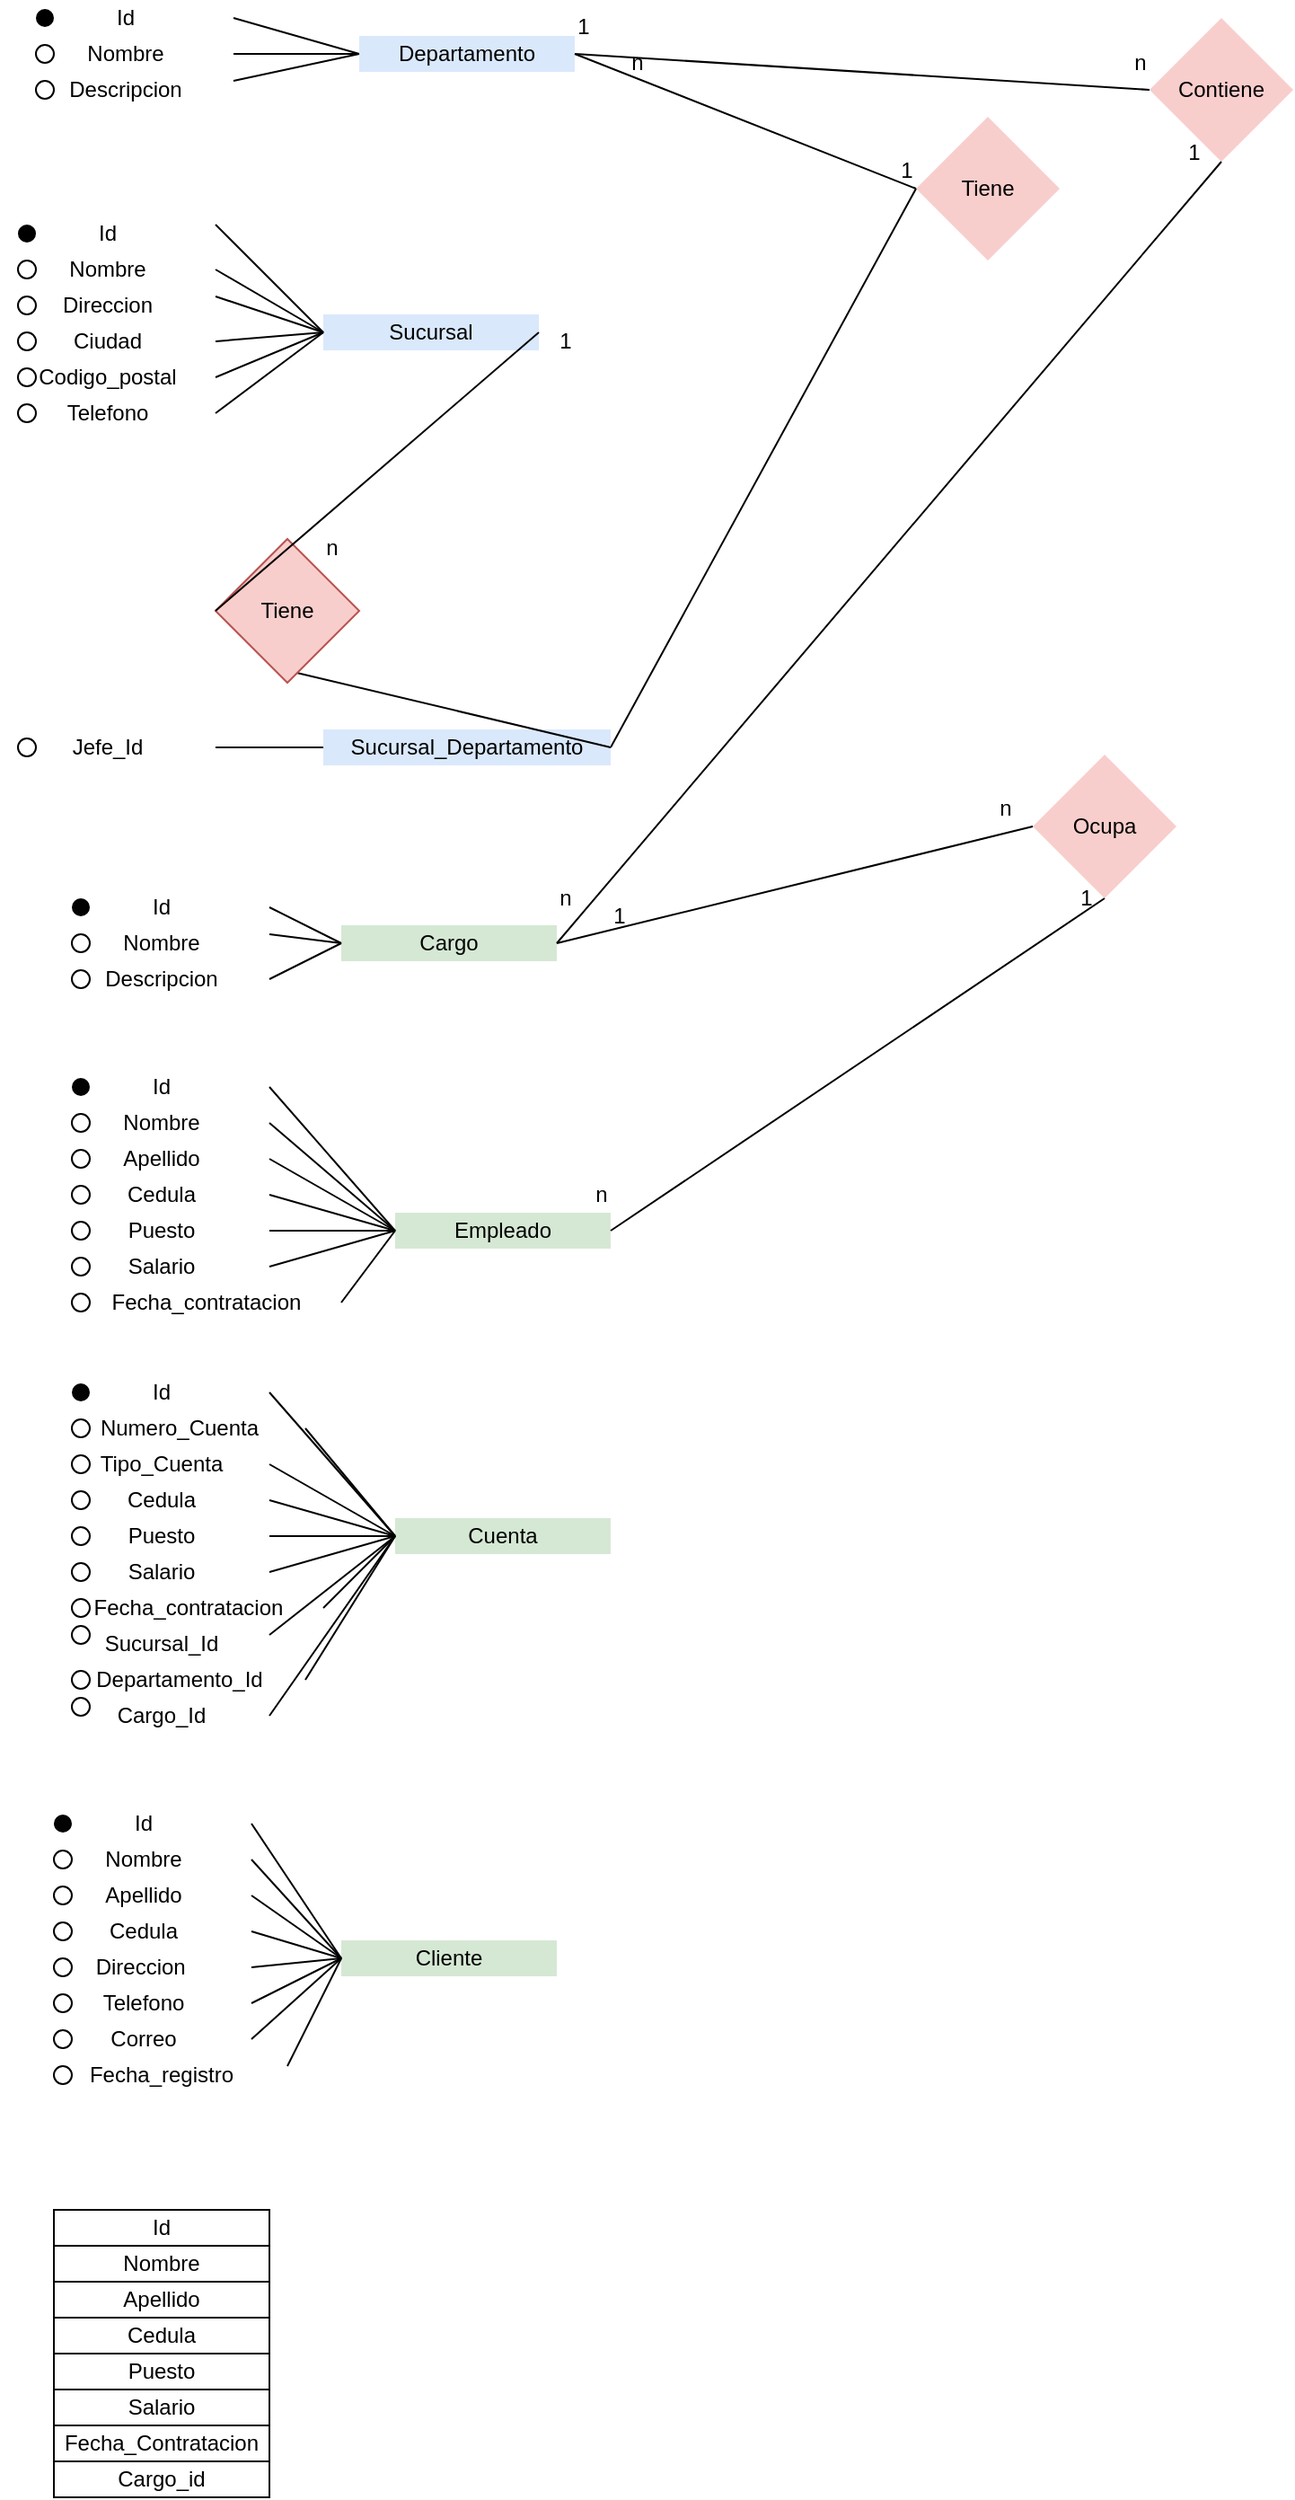 <mxfile version="24.7.17">
  <diagram name="Página-1" id="cm6yaXPaY5m1iNGXlT3-">
    <mxGraphModel dx="868" dy="1640" grid="1" gridSize="10" guides="1" tooltips="1" connect="1" arrows="1" fold="1" page="1" pageScale="1" pageWidth="827" pageHeight="1169" background="#ffffff" math="0" shadow="0">
      <root>
        <mxCell id="0" />
        <mxCell id="1" parent="0" />
        <mxCell id="n42NYAiiNYogg9BAQ1MC-1" value="Nombre" style="rounded=0;whiteSpace=wrap;html=1;strokeColor=none;fillColor=none;" vertex="1" parent="1">
          <mxGeometry x="50" y="-850" width="120" height="20" as="geometry" />
        </mxCell>
        <mxCell id="n42NYAiiNYogg9BAQ1MC-2" value="Id" style="rounded=0;whiteSpace=wrap;html=1;strokeColor=none;fillColor=none;" vertex="1" parent="1">
          <mxGeometry x="50" y="-870" width="120" height="20" as="geometry" />
        </mxCell>
        <mxCell id="n42NYAiiNYogg9BAQ1MC-3" value="Direccion" style="rounded=0;whiteSpace=wrap;html=1;strokeColor=none;fillColor=none;" vertex="1" parent="1">
          <mxGeometry x="50" y="-830" width="120" height="20" as="geometry" />
        </mxCell>
        <mxCell id="n42NYAiiNYogg9BAQ1MC-5" value="Ciudad" style="rounded=0;whiteSpace=wrap;html=1;strokeColor=none;fillColor=none;" vertex="1" parent="1">
          <mxGeometry x="50" y="-810" width="120" height="20" as="geometry" />
        </mxCell>
        <mxCell id="n42NYAiiNYogg9BAQ1MC-6" value="Codigo_postal" style="rounded=0;whiteSpace=wrap;html=1;strokeColor=none;fillColor=none;" vertex="1" parent="1">
          <mxGeometry x="50" y="-790" width="120" height="20" as="geometry" />
        </mxCell>
        <mxCell id="n42NYAiiNYogg9BAQ1MC-7" value="Telefono" style="rounded=0;whiteSpace=wrap;html=1;strokeColor=none;fillColor=none;" vertex="1" parent="1">
          <mxGeometry x="50" y="-770" width="120" height="20" as="geometry" />
        </mxCell>
        <mxCell id="n42NYAiiNYogg9BAQ1MC-8" value="Sucursal" style="rounded=0;whiteSpace=wrap;html=1;strokeColor=none;fillColor=#dae8fc;" vertex="1" parent="1">
          <mxGeometry x="230" y="-815" width="120" height="20" as="geometry" />
        </mxCell>
        <mxCell id="n42NYAiiNYogg9BAQ1MC-9" value="" style="ellipse;whiteSpace=wrap;html=1;aspect=fixed;fillColor=#000000;strokeColor=none;" vertex="1" parent="1">
          <mxGeometry x="60" y="-865" width="10" height="10" as="geometry" />
        </mxCell>
        <mxCell id="n42NYAiiNYogg9BAQ1MC-11" value="" style="ellipse;whiteSpace=wrap;html=1;aspect=fixed;" vertex="1" parent="1">
          <mxGeometry x="60" y="-845" width="10" height="10" as="geometry" />
        </mxCell>
        <mxCell id="n42NYAiiNYogg9BAQ1MC-12" value="" style="ellipse;whiteSpace=wrap;html=1;aspect=fixed;" vertex="1" parent="1">
          <mxGeometry x="60" y="-825" width="10" height="10" as="geometry" />
        </mxCell>
        <mxCell id="n42NYAiiNYogg9BAQ1MC-13" value="" style="ellipse;whiteSpace=wrap;html=1;aspect=fixed;" vertex="1" parent="1">
          <mxGeometry x="60" y="-805" width="10" height="10" as="geometry" />
        </mxCell>
        <mxCell id="n42NYAiiNYogg9BAQ1MC-14" value="" style="ellipse;whiteSpace=wrap;html=1;aspect=fixed;" vertex="1" parent="1">
          <mxGeometry x="60" y="-785" width="10" height="10" as="geometry" />
        </mxCell>
        <mxCell id="n42NYAiiNYogg9BAQ1MC-15" value="" style="ellipse;whiteSpace=wrap;html=1;aspect=fixed;" vertex="1" parent="1">
          <mxGeometry x="60" y="-765" width="10" height="10" as="geometry" />
        </mxCell>
        <mxCell id="n42NYAiiNYogg9BAQ1MC-16" value="" style="endArrow=none;html=1;rounded=0;entryX=0;entryY=0.5;entryDx=0;entryDy=0;exitX=1;exitY=0.25;exitDx=0;exitDy=0;" edge="1" parent="1" source="n42NYAiiNYogg9BAQ1MC-2" target="n42NYAiiNYogg9BAQ1MC-8">
          <mxGeometry width="50" height="50" relative="1" as="geometry">
            <mxPoint x="150" y="-850" as="sourcePoint" />
            <mxPoint x="200" y="-900" as="targetPoint" />
          </mxGeometry>
        </mxCell>
        <mxCell id="n42NYAiiNYogg9BAQ1MC-17" value="" style="endArrow=none;html=1;rounded=0;entryX=0;entryY=0.5;entryDx=0;entryDy=0;exitX=1;exitY=0.5;exitDx=0;exitDy=0;" edge="1" parent="1" source="n42NYAiiNYogg9BAQ1MC-1" target="n42NYAiiNYogg9BAQ1MC-8">
          <mxGeometry width="50" height="50" relative="1" as="geometry">
            <mxPoint x="160" y="-845" as="sourcePoint" />
            <mxPoint x="230" y="-810" as="targetPoint" />
          </mxGeometry>
        </mxCell>
        <mxCell id="n42NYAiiNYogg9BAQ1MC-18" value="" style="endArrow=none;html=1;rounded=0;exitX=1;exitY=0.25;exitDx=0;exitDy=0;entryX=0;entryY=0.5;entryDx=0;entryDy=0;" edge="1" parent="1" source="n42NYAiiNYogg9BAQ1MC-3" target="n42NYAiiNYogg9BAQ1MC-8">
          <mxGeometry width="50" height="50" relative="1" as="geometry">
            <mxPoint x="170" y="-820" as="sourcePoint" />
            <mxPoint x="240" y="-830" as="targetPoint" />
          </mxGeometry>
        </mxCell>
        <mxCell id="n42NYAiiNYogg9BAQ1MC-19" value="" style="endArrow=none;html=1;rounded=0;entryX=0;entryY=0.5;entryDx=0;entryDy=0;exitX=1;exitY=0.5;exitDx=0;exitDy=0;" edge="1" parent="1" source="n42NYAiiNYogg9BAQ1MC-5" target="n42NYAiiNYogg9BAQ1MC-8">
          <mxGeometry width="50" height="50" relative="1" as="geometry">
            <mxPoint x="200" y="-835" as="sourcePoint" />
            <mxPoint x="270" y="-800" as="targetPoint" />
          </mxGeometry>
        </mxCell>
        <mxCell id="n42NYAiiNYogg9BAQ1MC-20" value="" style="endArrow=none;html=1;rounded=0;entryX=0;entryY=0.5;entryDx=0;entryDy=0;exitX=1;exitY=0.5;exitDx=0;exitDy=0;" edge="1" parent="1" source="n42NYAiiNYogg9BAQ1MC-6" target="n42NYAiiNYogg9BAQ1MC-8">
          <mxGeometry width="50" height="50" relative="1" as="geometry">
            <mxPoint x="210" y="-825" as="sourcePoint" />
            <mxPoint x="280" y="-790" as="targetPoint" />
          </mxGeometry>
        </mxCell>
        <mxCell id="n42NYAiiNYogg9BAQ1MC-21" value="" style="endArrow=none;html=1;rounded=0;entryX=0;entryY=0.5;entryDx=0;entryDy=0;exitX=1;exitY=0.5;exitDx=0;exitDy=0;" edge="1" parent="1" source="n42NYAiiNYogg9BAQ1MC-7" target="n42NYAiiNYogg9BAQ1MC-8">
          <mxGeometry width="50" height="50" relative="1" as="geometry">
            <mxPoint x="220" y="-815" as="sourcePoint" />
            <mxPoint x="290" y="-780" as="targetPoint" />
          </mxGeometry>
        </mxCell>
        <mxCell id="n42NYAiiNYogg9BAQ1MC-23" value="Nombre" style="rounded=0;whiteSpace=wrap;html=1;strokeColor=none;fillColor=none;" vertex="1" parent="1">
          <mxGeometry x="60" y="-970" width="120" height="20" as="geometry" />
        </mxCell>
        <mxCell id="n42NYAiiNYogg9BAQ1MC-24" value="Id" style="rounded=0;whiteSpace=wrap;html=1;strokeColor=none;fillColor=none;" vertex="1" parent="1">
          <mxGeometry x="60" y="-990" width="120" height="20" as="geometry" />
        </mxCell>
        <mxCell id="n42NYAiiNYogg9BAQ1MC-25" value="Descripcion" style="rounded=0;whiteSpace=wrap;html=1;strokeColor=none;fillColor=none;" vertex="1" parent="1">
          <mxGeometry x="60" y="-950" width="120" height="20" as="geometry" />
        </mxCell>
        <mxCell id="n42NYAiiNYogg9BAQ1MC-26" value="" style="ellipse;whiteSpace=wrap;html=1;aspect=fixed;fillColor=#000000;strokeColor=none;" vertex="1" parent="1">
          <mxGeometry x="70" y="-985" width="10" height="10" as="geometry" />
        </mxCell>
        <mxCell id="n42NYAiiNYogg9BAQ1MC-27" value="" style="ellipse;whiteSpace=wrap;html=1;aspect=fixed;" vertex="1" parent="1">
          <mxGeometry x="70" y="-965" width="10" height="10" as="geometry" />
        </mxCell>
        <mxCell id="n42NYAiiNYogg9BAQ1MC-28" value="" style="ellipse;whiteSpace=wrap;html=1;aspect=fixed;" vertex="1" parent="1">
          <mxGeometry x="70" y="-945" width="10" height="10" as="geometry" />
        </mxCell>
        <mxCell id="n42NYAiiNYogg9BAQ1MC-29" value="" style="endArrow=none;html=1;rounded=0;exitX=1;exitY=0.5;exitDx=0;exitDy=0;entryX=0;entryY=0.5;entryDx=0;entryDy=0;" edge="1" parent="1" source="n42NYAiiNYogg9BAQ1MC-24" target="n42NYAiiNYogg9BAQ1MC-32">
          <mxGeometry width="50" height="50" relative="1" as="geometry">
            <mxPoint x="170" y="-985" as="sourcePoint" />
            <mxPoint x="220" y="-1035" as="targetPoint" />
          </mxGeometry>
        </mxCell>
        <mxCell id="n42NYAiiNYogg9BAQ1MC-32" value="Departamento" style="rounded=0;whiteSpace=wrap;html=1;fillColor=#dae8fc;strokeColor=none;" vertex="1" parent="1">
          <mxGeometry x="250" y="-970" width="120" height="20" as="geometry" />
        </mxCell>
        <mxCell id="n42NYAiiNYogg9BAQ1MC-34" value="" style="endArrow=none;html=1;rounded=0;exitX=1;exitY=0.5;exitDx=0;exitDy=0;entryX=0;entryY=0.5;entryDx=0;entryDy=0;" edge="1" parent="1" source="n42NYAiiNYogg9BAQ1MC-23" target="n42NYAiiNYogg9BAQ1MC-32">
          <mxGeometry width="50" height="50" relative="1" as="geometry">
            <mxPoint x="190" y="-970" as="sourcePoint" />
            <mxPoint x="260" y="-950" as="targetPoint" />
          </mxGeometry>
        </mxCell>
        <mxCell id="n42NYAiiNYogg9BAQ1MC-35" value="" style="endArrow=none;html=1;rounded=0;exitX=1;exitY=0.25;exitDx=0;exitDy=0;entryX=0;entryY=0.5;entryDx=0;entryDy=0;" edge="1" parent="1" source="n42NYAiiNYogg9BAQ1MC-25" target="n42NYAiiNYogg9BAQ1MC-32">
          <mxGeometry width="50" height="50" relative="1" as="geometry">
            <mxPoint x="200" y="-960" as="sourcePoint" />
            <mxPoint x="270" y="-940" as="targetPoint" />
          </mxGeometry>
        </mxCell>
        <mxCell id="n42NYAiiNYogg9BAQ1MC-36" value="Nombre" style="rounded=0;whiteSpace=wrap;html=1;strokeColor=none;fillColor=none;" vertex="1" parent="1">
          <mxGeometry x="80" y="-475" width="120" height="20" as="geometry" />
        </mxCell>
        <mxCell id="n42NYAiiNYogg9BAQ1MC-37" value="Id" style="rounded=0;whiteSpace=wrap;html=1;strokeColor=none;fillColor=none;" vertex="1" parent="1">
          <mxGeometry x="80" y="-495" width="120" height="20" as="geometry" />
        </mxCell>
        <mxCell id="n42NYAiiNYogg9BAQ1MC-38" value="Descripcion" style="rounded=0;whiteSpace=wrap;html=1;strokeColor=none;fillColor=none;" vertex="1" parent="1">
          <mxGeometry x="80" y="-455" width="120" height="20" as="geometry" />
        </mxCell>
        <mxCell id="n42NYAiiNYogg9BAQ1MC-39" value="" style="ellipse;whiteSpace=wrap;html=1;aspect=fixed;fillColor=#030303;strokeColor=none;" vertex="1" parent="1">
          <mxGeometry x="90" y="-490" width="10" height="10" as="geometry" />
        </mxCell>
        <mxCell id="n42NYAiiNYogg9BAQ1MC-40" value="" style="ellipse;whiteSpace=wrap;html=1;aspect=fixed;" vertex="1" parent="1">
          <mxGeometry x="90" y="-470" width="10" height="10" as="geometry" />
        </mxCell>
        <mxCell id="n42NYAiiNYogg9BAQ1MC-41" value="" style="ellipse;whiteSpace=wrap;html=1;aspect=fixed;" vertex="1" parent="1">
          <mxGeometry x="90" y="-450" width="10" height="10" as="geometry" />
        </mxCell>
        <mxCell id="n42NYAiiNYogg9BAQ1MC-42" value="Cargo" style="rounded=0;whiteSpace=wrap;html=1;strokeColor=none;fillColor=#d5e8d4;" vertex="1" parent="1">
          <mxGeometry x="240" y="-475" width="120" height="20" as="geometry" />
        </mxCell>
        <mxCell id="n42NYAiiNYogg9BAQ1MC-46" value="" style="endArrow=none;html=1;rounded=0;exitX=1;exitY=0.5;exitDx=0;exitDy=0;entryX=0;entryY=0.5;entryDx=0;entryDy=0;" edge="1" parent="1" source="n42NYAiiNYogg9BAQ1MC-37" target="n42NYAiiNYogg9BAQ1MC-42">
          <mxGeometry width="50" height="50" relative="1" as="geometry">
            <mxPoint x="180" y="-490" as="sourcePoint" />
            <mxPoint x="230" y="-540" as="targetPoint" />
          </mxGeometry>
        </mxCell>
        <mxCell id="n42NYAiiNYogg9BAQ1MC-47" value="" style="endArrow=none;html=1;rounded=0;exitX=1;exitY=0.25;exitDx=0;exitDy=0;entryX=0;entryY=0.5;entryDx=0;entryDy=0;" edge="1" parent="1" source="n42NYAiiNYogg9BAQ1MC-36" target="n42NYAiiNYogg9BAQ1MC-42">
          <mxGeometry width="50" height="50" relative="1" as="geometry">
            <mxPoint x="200" y="-460" as="sourcePoint" />
            <mxPoint x="250" y="-510" as="targetPoint" />
          </mxGeometry>
        </mxCell>
        <mxCell id="n42NYAiiNYogg9BAQ1MC-48" value="" style="endArrow=none;html=1;rounded=0;exitX=1;exitY=0.5;exitDx=0;exitDy=0;entryX=0;entryY=0.5;entryDx=0;entryDy=0;" edge="1" parent="1" source="n42NYAiiNYogg9BAQ1MC-38" target="n42NYAiiNYogg9BAQ1MC-42">
          <mxGeometry width="50" height="50" relative="1" as="geometry">
            <mxPoint x="210" y="-445" as="sourcePoint" />
            <mxPoint x="260" y="-495" as="targetPoint" />
          </mxGeometry>
        </mxCell>
        <mxCell id="n42NYAiiNYogg9BAQ1MC-56" value="Id" style="rounded=0;whiteSpace=wrap;html=1;strokeColor=none;fillColor=none;" vertex="1" parent="1">
          <mxGeometry x="80" y="-395" width="120" height="20" as="geometry" />
        </mxCell>
        <mxCell id="n42NYAiiNYogg9BAQ1MC-57" value="" style="ellipse;whiteSpace=wrap;html=1;aspect=fixed;fillColor=#030303;strokeColor=none;" vertex="1" parent="1">
          <mxGeometry x="90" y="-390" width="10" height="10" as="geometry" />
        </mxCell>
        <mxCell id="n42NYAiiNYogg9BAQ1MC-58" value="Nombre" style="rounded=0;whiteSpace=wrap;html=1;strokeColor=none;fillColor=none;" vertex="1" parent="1">
          <mxGeometry x="80" y="-375" width="120" height="20" as="geometry" />
        </mxCell>
        <mxCell id="n42NYAiiNYogg9BAQ1MC-60" value="Apellido&lt;span style=&quot;color: rgba(0, 0, 0, 0); font-family: monospace; font-size: 0px; text-align: start; text-wrap: nowrap;&quot;&gt;%3CmxGraphModel%3E%3Croot%3E%3CmxCell%20id%3D%220%22%2F%3E%3CmxCell%20id%3D%221%22%20parent%3D%220%22%2F%3E%3CmxCell%20id%3D%222%22%20value%3D%22Id%22%20style%3D%22rounded%3D0%3BwhiteSpace%3Dwrap%3Bhtml%3D1%3BstrokeColor%3Ddefault%3B%22%20vertex%3D%221%22%20parent%3D%221%22%3E%3CmxGeometry%20x%3D%22420%22%20y%3D%22-660%22%20width%3D%22120%22%20height%3D%2220%22%20as%3D%22geometry%22%2F%3E%3C%2FmxCell%3E%3C%2Froot%3E%3C%2FmxGraphModel%3E&lt;/span&gt;" style="rounded=0;whiteSpace=wrap;html=1;strokeColor=none;fillColor=none;" vertex="1" parent="1">
          <mxGeometry x="80" y="-355" width="120" height="20" as="geometry" />
        </mxCell>
        <mxCell id="n42NYAiiNYogg9BAQ1MC-61" value="Cedula" style="rounded=0;whiteSpace=wrap;html=1;strokeColor=none;fillColor=none;" vertex="1" parent="1">
          <mxGeometry x="80" y="-335" width="120" height="20" as="geometry" />
        </mxCell>
        <mxCell id="n42NYAiiNYogg9BAQ1MC-63" value="Puesto" style="rounded=0;whiteSpace=wrap;html=1;strokeColor=none;fillColor=none;" vertex="1" parent="1">
          <mxGeometry x="80" y="-315" width="120" height="20" as="geometry" />
        </mxCell>
        <mxCell id="n42NYAiiNYogg9BAQ1MC-64" value="Salario" style="rounded=0;whiteSpace=wrap;html=1;strokeColor=none;fillColor=none;" vertex="1" parent="1">
          <mxGeometry x="80" y="-295" width="120" height="20" as="geometry" />
        </mxCell>
        <mxCell id="n42NYAiiNYogg9BAQ1MC-65" value="&amp;nbsp; &amp;nbsp;Fecha_contratacion" style="rounded=0;whiteSpace=wrap;html=1;strokeColor=none;fillColor=none;" vertex="1" parent="1">
          <mxGeometry x="80" y="-275" width="160" height="20" as="geometry" />
        </mxCell>
        <mxCell id="n42NYAiiNYogg9BAQ1MC-67" value="Empleado" style="rounded=0;whiteSpace=wrap;html=1;strokeColor=none;fillColor=#d5e8d4;" vertex="1" parent="1">
          <mxGeometry x="270" y="-315" width="120" height="20" as="geometry" />
        </mxCell>
        <mxCell id="n42NYAiiNYogg9BAQ1MC-68" value="" style="endArrow=none;html=1;rounded=0;exitX=1;exitY=0.5;exitDx=0;exitDy=0;entryX=0;entryY=0.5;entryDx=0;entryDy=0;" edge="1" parent="1" source="n42NYAiiNYogg9BAQ1MC-56" target="n42NYAiiNYogg9BAQ1MC-67">
          <mxGeometry width="50" height="50" relative="1" as="geometry">
            <mxPoint x="210" y="-375" as="sourcePoint" />
            <mxPoint x="260" y="-425" as="targetPoint" />
          </mxGeometry>
        </mxCell>
        <mxCell id="n42NYAiiNYogg9BAQ1MC-69" value="" style="endArrow=none;html=1;rounded=0;exitX=1;exitY=0.5;exitDx=0;exitDy=0;entryX=0;entryY=0.5;entryDx=0;entryDy=0;" edge="1" parent="1" source="n42NYAiiNYogg9BAQ1MC-58" target="n42NYAiiNYogg9BAQ1MC-67">
          <mxGeometry width="50" height="50" relative="1" as="geometry">
            <mxPoint x="210" y="-375" as="sourcePoint" />
            <mxPoint x="290" y="-315" as="targetPoint" />
          </mxGeometry>
        </mxCell>
        <mxCell id="n42NYAiiNYogg9BAQ1MC-70" value="" style="endArrow=none;html=1;rounded=0;exitX=1;exitY=0.5;exitDx=0;exitDy=0;entryX=0;entryY=0.5;entryDx=0;entryDy=0;" edge="1" parent="1" source="n42NYAiiNYogg9BAQ1MC-60" target="n42NYAiiNYogg9BAQ1MC-67">
          <mxGeometry width="50" height="50" relative="1" as="geometry">
            <mxPoint x="220" y="-365" as="sourcePoint" />
            <mxPoint x="300" y="-305" as="targetPoint" />
          </mxGeometry>
        </mxCell>
        <mxCell id="n42NYAiiNYogg9BAQ1MC-71" value="" style="endArrow=none;html=1;rounded=0;exitX=1;exitY=0.5;exitDx=0;exitDy=0;entryX=0;entryY=0.5;entryDx=0;entryDy=0;" edge="1" parent="1" source="n42NYAiiNYogg9BAQ1MC-61" target="n42NYAiiNYogg9BAQ1MC-67">
          <mxGeometry width="50" height="50" relative="1" as="geometry">
            <mxPoint x="230" y="-355" as="sourcePoint" />
            <mxPoint x="310" y="-295" as="targetPoint" />
          </mxGeometry>
        </mxCell>
        <mxCell id="n42NYAiiNYogg9BAQ1MC-72" value="" style="endArrow=none;html=1;rounded=0;exitX=1;exitY=0.5;exitDx=0;exitDy=0;entryX=0;entryY=0.5;entryDx=0;entryDy=0;" edge="1" parent="1" source="n42NYAiiNYogg9BAQ1MC-63" target="n42NYAiiNYogg9BAQ1MC-67">
          <mxGeometry width="50" height="50" relative="1" as="geometry">
            <mxPoint x="240" y="-345" as="sourcePoint" />
            <mxPoint x="320" y="-285" as="targetPoint" />
          </mxGeometry>
        </mxCell>
        <mxCell id="n42NYAiiNYogg9BAQ1MC-73" value="" style="endArrow=none;html=1;rounded=0;exitX=1;exitY=0.5;exitDx=0;exitDy=0;entryX=0;entryY=0.5;entryDx=0;entryDy=0;" edge="1" parent="1" source="n42NYAiiNYogg9BAQ1MC-64" target="n42NYAiiNYogg9BAQ1MC-67">
          <mxGeometry width="50" height="50" relative="1" as="geometry">
            <mxPoint x="250" y="-335" as="sourcePoint" />
            <mxPoint x="330" y="-275" as="targetPoint" />
          </mxGeometry>
        </mxCell>
        <mxCell id="n42NYAiiNYogg9BAQ1MC-74" value="" style="endArrow=none;html=1;rounded=0;exitX=1;exitY=0.5;exitDx=0;exitDy=0;entryX=0;entryY=0.5;entryDx=0;entryDy=0;" edge="1" parent="1" source="n42NYAiiNYogg9BAQ1MC-65" target="n42NYAiiNYogg9BAQ1MC-67">
          <mxGeometry width="50" height="50" relative="1" as="geometry">
            <mxPoint x="260" y="-325" as="sourcePoint" />
            <mxPoint x="340" y="-265" as="targetPoint" />
          </mxGeometry>
        </mxCell>
        <mxCell id="n42NYAiiNYogg9BAQ1MC-76" value="Id" style="rounded=0;whiteSpace=wrap;html=1;strokeColor=none;fillColor=none;" vertex="1" parent="1">
          <mxGeometry x="70" y="15" width="120" height="20" as="geometry" />
        </mxCell>
        <mxCell id="n42NYAiiNYogg9BAQ1MC-77" value="" style="ellipse;whiteSpace=wrap;html=1;aspect=fixed;fillColor=#030303;strokeColor=none;" vertex="1" parent="1">
          <mxGeometry x="80" y="20" width="10" height="10" as="geometry" />
        </mxCell>
        <mxCell id="n42NYAiiNYogg9BAQ1MC-78" value="Nombre" style="rounded=0;whiteSpace=wrap;html=1;strokeColor=none;fillColor=none;" vertex="1" parent="1">
          <mxGeometry x="70" y="35" width="120" height="20" as="geometry" />
        </mxCell>
        <mxCell id="n42NYAiiNYogg9BAQ1MC-79" value="Apellido&lt;span style=&quot;color: rgba(0, 0, 0, 0); font-family: monospace; font-size: 0px; text-align: start; text-wrap: nowrap;&quot;&gt;%3CmxGraphModel%3E%3Croot%3E%3CmxCell%20id%3D%220%22%2F%3E%3CmxCell%20id%3D%221%22%20parent%3D%220%22%2F%3E%3CmxCell%20id%3D%222%22%20value%3D%22Id%22%20style%3D%22rounded%3D0%3BwhiteSpace%3Dwrap%3Bhtml%3D1%3BstrokeColor%3Ddefault%3B%22%20vertex%3D%221%22%20parent%3D%221%22%3E%3CmxGeometry%20x%3D%22420%22%20y%3D%22-660%22%20width%3D%22120%22%20height%3D%2220%22%20as%3D%22geometry%22%2F%3E%3C%2FmxCell%3E%3C%2Froot%3E%3C%2FmxGraphModel%3E&lt;/span&gt;" style="rounded=0;whiteSpace=wrap;html=1;strokeColor=none;fillColor=none;" vertex="1" parent="1">
          <mxGeometry x="70" y="55" width="120" height="20" as="geometry" />
        </mxCell>
        <mxCell id="n42NYAiiNYogg9BAQ1MC-80" value="Cedula" style="rounded=0;whiteSpace=wrap;html=1;strokeColor=none;fillColor=none;" vertex="1" parent="1">
          <mxGeometry x="70" y="75" width="120" height="20" as="geometry" />
        </mxCell>
        <mxCell id="n42NYAiiNYogg9BAQ1MC-81" value="Direccion&amp;nbsp;" style="rounded=0;whiteSpace=wrap;html=1;strokeColor=none;fillColor=none;" vertex="1" parent="1">
          <mxGeometry x="70" y="95" width="120" height="20" as="geometry" />
        </mxCell>
        <mxCell id="n42NYAiiNYogg9BAQ1MC-82" value="Telefono" style="rounded=0;whiteSpace=wrap;html=1;strokeColor=none;fillColor=none;" vertex="1" parent="1">
          <mxGeometry x="70" y="115" width="120" height="20" as="geometry" />
        </mxCell>
        <mxCell id="n42NYAiiNYogg9BAQ1MC-83" value="Correo" style="rounded=0;whiteSpace=wrap;html=1;strokeColor=none;fillColor=none;" vertex="1" parent="1">
          <mxGeometry x="70" y="135" width="120" height="20" as="geometry" />
        </mxCell>
        <mxCell id="n42NYAiiNYogg9BAQ1MC-84" value="Fecha_registro" style="rounded=0;whiteSpace=wrap;html=1;strokeColor=none;fillColor=none;" vertex="1" parent="1">
          <mxGeometry x="70" y="155" width="140" height="20" as="geometry" />
        </mxCell>
        <mxCell id="n42NYAiiNYogg9BAQ1MC-85" value="Cliente" style="rounded=0;whiteSpace=wrap;html=1;strokeColor=none;fillColor=#d5e8d4;" vertex="1" parent="1">
          <mxGeometry x="240" y="90" width="120" height="20" as="geometry" />
        </mxCell>
        <mxCell id="n42NYAiiNYogg9BAQ1MC-86" value="" style="endArrow=none;html=1;rounded=0;exitX=1;exitY=0.5;exitDx=0;exitDy=0;entryX=0;entryY=0.5;entryDx=0;entryDy=0;" edge="1" parent="1" source="n42NYAiiNYogg9BAQ1MC-76" target="n42NYAiiNYogg9BAQ1MC-85">
          <mxGeometry width="50" height="50" relative="1" as="geometry">
            <mxPoint x="200" y="35" as="sourcePoint" />
            <mxPoint x="250" y="-15" as="targetPoint" />
          </mxGeometry>
        </mxCell>
        <mxCell id="n42NYAiiNYogg9BAQ1MC-87" value="" style="endArrow=none;html=1;rounded=0;exitX=1;exitY=0.5;exitDx=0;exitDy=0;entryX=0;entryY=0.5;entryDx=0;entryDy=0;" edge="1" parent="1" source="n42NYAiiNYogg9BAQ1MC-78" target="n42NYAiiNYogg9BAQ1MC-85">
          <mxGeometry width="50" height="50" relative="1" as="geometry">
            <mxPoint x="200" y="35" as="sourcePoint" />
            <mxPoint x="280" y="95" as="targetPoint" />
          </mxGeometry>
        </mxCell>
        <mxCell id="n42NYAiiNYogg9BAQ1MC-88" value="" style="endArrow=none;html=1;rounded=0;exitX=1;exitY=0.5;exitDx=0;exitDy=0;entryX=0;entryY=0.5;entryDx=0;entryDy=0;" edge="1" parent="1" source="n42NYAiiNYogg9BAQ1MC-79" target="n42NYAiiNYogg9BAQ1MC-85">
          <mxGeometry width="50" height="50" relative="1" as="geometry">
            <mxPoint x="210" y="45" as="sourcePoint" />
            <mxPoint x="290" y="105" as="targetPoint" />
          </mxGeometry>
        </mxCell>
        <mxCell id="n42NYAiiNYogg9BAQ1MC-89" value="" style="endArrow=none;html=1;rounded=0;exitX=1;exitY=0.5;exitDx=0;exitDy=0;entryX=0;entryY=0.5;entryDx=0;entryDy=0;" edge="1" parent="1" source="n42NYAiiNYogg9BAQ1MC-80" target="n42NYAiiNYogg9BAQ1MC-85">
          <mxGeometry width="50" height="50" relative="1" as="geometry">
            <mxPoint x="220" y="55" as="sourcePoint" />
            <mxPoint x="300" y="115" as="targetPoint" />
          </mxGeometry>
        </mxCell>
        <mxCell id="n42NYAiiNYogg9BAQ1MC-90" value="" style="endArrow=none;html=1;rounded=0;exitX=1;exitY=0.5;exitDx=0;exitDy=0;entryX=0;entryY=0.5;entryDx=0;entryDy=0;" edge="1" parent="1" source="n42NYAiiNYogg9BAQ1MC-81" target="n42NYAiiNYogg9BAQ1MC-85">
          <mxGeometry width="50" height="50" relative="1" as="geometry">
            <mxPoint x="230" y="65" as="sourcePoint" />
            <mxPoint x="310" y="125" as="targetPoint" />
          </mxGeometry>
        </mxCell>
        <mxCell id="n42NYAiiNYogg9BAQ1MC-91" value="" style="endArrow=none;html=1;rounded=0;exitX=1;exitY=0.5;exitDx=0;exitDy=0;entryX=0;entryY=0.5;entryDx=0;entryDy=0;" edge="1" parent="1" source="n42NYAiiNYogg9BAQ1MC-82" target="n42NYAiiNYogg9BAQ1MC-85">
          <mxGeometry width="50" height="50" relative="1" as="geometry">
            <mxPoint x="240" y="75" as="sourcePoint" />
            <mxPoint x="320" y="135" as="targetPoint" />
          </mxGeometry>
        </mxCell>
        <mxCell id="n42NYAiiNYogg9BAQ1MC-92" value="" style="endArrow=none;html=1;rounded=0;exitX=1;exitY=0.5;exitDx=0;exitDy=0;entryX=0;entryY=0.5;entryDx=0;entryDy=0;" edge="1" parent="1" source="n42NYAiiNYogg9BAQ1MC-83" target="n42NYAiiNYogg9BAQ1MC-85">
          <mxGeometry width="50" height="50" relative="1" as="geometry">
            <mxPoint x="250" y="85" as="sourcePoint" />
            <mxPoint x="330" y="145" as="targetPoint" />
          </mxGeometry>
        </mxCell>
        <mxCell id="n42NYAiiNYogg9BAQ1MC-93" value="" style="endArrow=none;html=1;rounded=0;exitX=1;exitY=0.25;exitDx=0;exitDy=0;entryX=0;entryY=0.5;entryDx=0;entryDy=0;" edge="1" parent="1" source="n42NYAiiNYogg9BAQ1MC-84" target="n42NYAiiNYogg9BAQ1MC-85">
          <mxGeometry width="50" height="50" relative="1" as="geometry">
            <mxPoint x="260" y="95" as="sourcePoint" />
            <mxPoint x="340" y="155" as="targetPoint" />
          </mxGeometry>
        </mxCell>
        <mxCell id="n42NYAiiNYogg9BAQ1MC-141" value="Id" style="rounded=0;whiteSpace=wrap;html=1;strokeColor=none;fillColor=none;" vertex="1" parent="1">
          <mxGeometry x="80" y="-225" width="120" height="20" as="geometry" />
        </mxCell>
        <mxCell id="n42NYAiiNYogg9BAQ1MC-142" value="" style="ellipse;whiteSpace=wrap;html=1;aspect=fixed;fillColor=#030303;strokeColor=none;" vertex="1" parent="1">
          <mxGeometry x="90" y="-220" width="10" height="10" as="geometry" />
        </mxCell>
        <mxCell id="n42NYAiiNYogg9BAQ1MC-143" value="Numero_Cuenta" style="rounded=0;whiteSpace=wrap;html=1;strokeColor=none;fillColor=none;" vertex="1" parent="1">
          <mxGeometry x="80" y="-205" width="140" height="20" as="geometry" />
        </mxCell>
        <mxCell id="n42NYAiiNYogg9BAQ1MC-144" value="Tipo_Cuenta" style="rounded=0;whiteSpace=wrap;html=1;strokeColor=none;fillColor=none;" vertex="1" parent="1">
          <mxGeometry x="80" y="-185" width="120" height="20" as="geometry" />
        </mxCell>
        <mxCell id="n42NYAiiNYogg9BAQ1MC-145" value="Cedula" style="rounded=0;whiteSpace=wrap;html=1;strokeColor=none;fillColor=none;" vertex="1" parent="1">
          <mxGeometry x="80" y="-165" width="120" height="20" as="geometry" />
        </mxCell>
        <mxCell id="n42NYAiiNYogg9BAQ1MC-146" value="Puesto" style="rounded=0;whiteSpace=wrap;html=1;strokeColor=none;fillColor=none;" vertex="1" parent="1">
          <mxGeometry x="80" y="-145" width="120" height="20" as="geometry" />
        </mxCell>
        <mxCell id="n42NYAiiNYogg9BAQ1MC-147" value="Salario" style="rounded=0;whiteSpace=wrap;html=1;strokeColor=none;fillColor=none;" vertex="1" parent="1">
          <mxGeometry x="80" y="-125" width="120" height="20" as="geometry" />
        </mxCell>
        <mxCell id="n42NYAiiNYogg9BAQ1MC-148" value="Fecha_contratacion" style="rounded=0;whiteSpace=wrap;html=1;strokeColor=none;fillColor=none;" vertex="1" parent="1">
          <mxGeometry x="80" y="-105" width="150" height="20" as="geometry" />
        </mxCell>
        <mxCell id="n42NYAiiNYogg9BAQ1MC-149" value="Sucursal_Id" style="rounded=0;whiteSpace=wrap;html=1;strokeColor=none;fillColor=none;" vertex="1" parent="1">
          <mxGeometry x="80" y="-85" width="120" height="20" as="geometry" />
        </mxCell>
        <mxCell id="n42NYAiiNYogg9BAQ1MC-150" value="Cuenta" style="rounded=0;whiteSpace=wrap;html=1;strokeColor=none;fillColor=#d5e8d4;" vertex="1" parent="1">
          <mxGeometry x="270" y="-145" width="120" height="20" as="geometry" />
        </mxCell>
        <mxCell id="n42NYAiiNYogg9BAQ1MC-151" value="" style="endArrow=none;html=1;rounded=0;exitX=1;exitY=0.5;exitDx=0;exitDy=0;entryX=0;entryY=0.5;entryDx=0;entryDy=0;" edge="1" parent="1" source="n42NYAiiNYogg9BAQ1MC-141" target="n42NYAiiNYogg9BAQ1MC-150">
          <mxGeometry width="50" height="50" relative="1" as="geometry">
            <mxPoint x="210" y="-205" as="sourcePoint" />
            <mxPoint x="260" y="-255" as="targetPoint" />
          </mxGeometry>
        </mxCell>
        <mxCell id="n42NYAiiNYogg9BAQ1MC-152" value="" style="endArrow=none;html=1;rounded=0;exitX=1;exitY=0.5;exitDx=0;exitDy=0;entryX=0;entryY=0.5;entryDx=0;entryDy=0;" edge="1" parent="1" source="n42NYAiiNYogg9BAQ1MC-143" target="n42NYAiiNYogg9BAQ1MC-150">
          <mxGeometry width="50" height="50" relative="1" as="geometry">
            <mxPoint x="210" y="-205" as="sourcePoint" />
            <mxPoint x="290" y="-145" as="targetPoint" />
          </mxGeometry>
        </mxCell>
        <mxCell id="n42NYAiiNYogg9BAQ1MC-153" value="" style="endArrow=none;html=1;rounded=0;exitX=1;exitY=0.5;exitDx=0;exitDy=0;entryX=0;entryY=0.5;entryDx=0;entryDy=0;" edge="1" parent="1" source="n42NYAiiNYogg9BAQ1MC-144" target="n42NYAiiNYogg9BAQ1MC-150">
          <mxGeometry width="50" height="50" relative="1" as="geometry">
            <mxPoint x="220" y="-195" as="sourcePoint" />
            <mxPoint x="300" y="-135" as="targetPoint" />
          </mxGeometry>
        </mxCell>
        <mxCell id="n42NYAiiNYogg9BAQ1MC-154" value="" style="endArrow=none;html=1;rounded=0;exitX=1;exitY=0.5;exitDx=0;exitDy=0;entryX=0;entryY=0.5;entryDx=0;entryDy=0;" edge="1" parent="1" source="n42NYAiiNYogg9BAQ1MC-145" target="n42NYAiiNYogg9BAQ1MC-150">
          <mxGeometry width="50" height="50" relative="1" as="geometry">
            <mxPoint x="230" y="-185" as="sourcePoint" />
            <mxPoint x="310" y="-125" as="targetPoint" />
          </mxGeometry>
        </mxCell>
        <mxCell id="n42NYAiiNYogg9BAQ1MC-155" value="" style="endArrow=none;html=1;rounded=0;exitX=1;exitY=0.5;exitDx=0;exitDy=0;entryX=0;entryY=0.5;entryDx=0;entryDy=0;" edge="1" parent="1" source="n42NYAiiNYogg9BAQ1MC-146" target="n42NYAiiNYogg9BAQ1MC-150">
          <mxGeometry width="50" height="50" relative="1" as="geometry">
            <mxPoint x="240" y="-175" as="sourcePoint" />
            <mxPoint x="320" y="-115" as="targetPoint" />
          </mxGeometry>
        </mxCell>
        <mxCell id="n42NYAiiNYogg9BAQ1MC-156" value="" style="endArrow=none;html=1;rounded=0;exitX=1;exitY=0.5;exitDx=0;exitDy=0;entryX=0;entryY=0.5;entryDx=0;entryDy=0;" edge="1" parent="1" source="n42NYAiiNYogg9BAQ1MC-147" target="n42NYAiiNYogg9BAQ1MC-150">
          <mxGeometry width="50" height="50" relative="1" as="geometry">
            <mxPoint x="250" y="-165" as="sourcePoint" />
            <mxPoint x="330" y="-105" as="targetPoint" />
          </mxGeometry>
        </mxCell>
        <mxCell id="n42NYAiiNYogg9BAQ1MC-157" value="" style="endArrow=none;html=1;rounded=0;exitX=1;exitY=0.5;exitDx=0;exitDy=0;entryX=0;entryY=0.5;entryDx=0;entryDy=0;" edge="1" parent="1" source="n42NYAiiNYogg9BAQ1MC-148" target="n42NYAiiNYogg9BAQ1MC-150">
          <mxGeometry width="50" height="50" relative="1" as="geometry">
            <mxPoint x="260" y="-155" as="sourcePoint" />
            <mxPoint x="340" y="-95" as="targetPoint" />
          </mxGeometry>
        </mxCell>
        <mxCell id="n42NYAiiNYogg9BAQ1MC-158" value="" style="endArrow=none;html=1;rounded=0;exitX=1;exitY=0.25;exitDx=0;exitDy=0;entryX=0;entryY=0.5;entryDx=0;entryDy=0;" edge="1" parent="1" source="n42NYAiiNYogg9BAQ1MC-149" target="n42NYAiiNYogg9BAQ1MC-150">
          <mxGeometry width="50" height="50" relative="1" as="geometry">
            <mxPoint x="270" y="-145" as="sourcePoint" />
            <mxPoint x="350" y="-85" as="targetPoint" />
          </mxGeometry>
        </mxCell>
        <mxCell id="n42NYAiiNYogg9BAQ1MC-159" value="Departamento_Id" style="rounded=0;whiteSpace=wrap;html=1;strokeColor=none;fillColor=none;" vertex="1" parent="1">
          <mxGeometry x="80" y="-65" width="140" height="20" as="geometry" />
        </mxCell>
        <mxCell id="n42NYAiiNYogg9BAQ1MC-160" value="Cargo_Id" style="rounded=0;whiteSpace=wrap;html=1;strokeColor=none;fillColor=none;" vertex="1" parent="1">
          <mxGeometry x="80" y="-45" width="120" height="20" as="geometry" />
        </mxCell>
        <mxCell id="n42NYAiiNYogg9BAQ1MC-161" value="" style="endArrow=none;html=1;rounded=0;entryX=0;entryY=0.5;entryDx=0;entryDy=0;exitX=1;exitY=0.5;exitDx=0;exitDy=0;" edge="1" parent="1" source="n42NYAiiNYogg9BAQ1MC-159" target="n42NYAiiNYogg9BAQ1MC-150">
          <mxGeometry width="50" height="50" relative="1" as="geometry">
            <mxPoint x="210" y="-80" as="sourcePoint" />
            <mxPoint x="260" y="-130" as="targetPoint" />
          </mxGeometry>
        </mxCell>
        <mxCell id="n42NYAiiNYogg9BAQ1MC-162" value="" style="endArrow=none;html=1;rounded=0;entryX=0;entryY=0.5;entryDx=0;entryDy=0;exitX=1;exitY=0.5;exitDx=0;exitDy=0;" edge="1" parent="1" source="n42NYAiiNYogg9BAQ1MC-160" target="n42NYAiiNYogg9BAQ1MC-150">
          <mxGeometry width="50" height="50" relative="1" as="geometry">
            <mxPoint x="200" y="-45" as="sourcePoint" />
            <mxPoint x="270" y="-125" as="targetPoint" />
          </mxGeometry>
        </mxCell>
        <mxCell id="n42NYAiiNYogg9BAQ1MC-166" value="Tiene" style="rhombus;whiteSpace=wrap;html=1;fillColor=#f8cecc;strokeColor=none;" vertex="1" parent="1">
          <mxGeometry x="560" y="-925" width="80" height="80" as="geometry" />
        </mxCell>
        <mxCell id="n42NYAiiNYogg9BAQ1MC-168" value="" style="endArrow=none;html=1;rounded=0;entryX=0;entryY=0.5;entryDx=0;entryDy=0;exitX=1;exitY=0.5;exitDx=0;exitDy=0;" edge="1" parent="1" source="n42NYAiiNYogg9BAQ1MC-237" target="n42NYAiiNYogg9BAQ1MC-166">
          <mxGeometry width="50" height="50" relative="1" as="geometry">
            <mxPoint x="450" y="-940" as="sourcePoint" />
            <mxPoint x="500" y="-990" as="targetPoint" />
          </mxGeometry>
        </mxCell>
        <mxCell id="n42NYAiiNYogg9BAQ1MC-173" value="1" style="rounded=0;whiteSpace=wrap;html=1;strokeColor=none;fillColor=none;" vertex="1" parent="1">
          <mxGeometry x="360" y="-805" width="10" height="10" as="geometry" />
        </mxCell>
        <mxCell id="n42NYAiiNYogg9BAQ1MC-176" value="n" style="rounded=0;whiteSpace=wrap;html=1;strokeColor=none;fillColor=none;" vertex="1" parent="1">
          <mxGeometry x="380" y="-330" width="10" height="10" as="geometry" />
        </mxCell>
        <mxCell id="n42NYAiiNYogg9BAQ1MC-180" value="n" style="rounded=0;whiteSpace=wrap;html=1;strokeColor=none;fillColor=none;" vertex="1" parent="1">
          <mxGeometry x="230" y="-690" width="10" height="10" as="geometry" />
        </mxCell>
        <mxCell id="n42NYAiiNYogg9BAQ1MC-181" value="Contiene" style="rhombus;whiteSpace=wrap;html=1;fillColor=#f8cecc;strokeColor=none;" vertex="1" parent="1">
          <mxGeometry x="690" y="-980" width="80" height="80" as="geometry" />
        </mxCell>
        <mxCell id="n42NYAiiNYogg9BAQ1MC-183" value="" style="endArrow=none;html=1;rounded=0;exitX=1;exitY=0.5;exitDx=0;exitDy=0;entryX=0;entryY=0.5;entryDx=0;entryDy=0;" edge="1" parent="1" source="n42NYAiiNYogg9BAQ1MC-32" target="n42NYAiiNYogg9BAQ1MC-181">
          <mxGeometry width="50" height="50" relative="1" as="geometry">
            <mxPoint x="240" y="-830" as="sourcePoint" />
            <mxPoint x="290" y="-880" as="targetPoint" />
          </mxGeometry>
        </mxCell>
        <mxCell id="n42NYAiiNYogg9BAQ1MC-185" value="1" style="rounded=0;whiteSpace=wrap;html=1;strokeColor=none;fillColor=none;" vertex="1" parent="1">
          <mxGeometry x="710" y="-910" width="10" height="10" as="geometry" />
        </mxCell>
        <mxCell id="n42NYAiiNYogg9BAQ1MC-186" value="1" style="rounded=0;whiteSpace=wrap;html=1;strokeColor=none;fillColor=none;" vertex="1" parent="1">
          <mxGeometry x="370" y="-980" width="10" height="10" as="geometry" />
        </mxCell>
        <mxCell id="n42NYAiiNYogg9BAQ1MC-187" value="n" style="rounded=0;whiteSpace=wrap;html=1;strokeColor=none;fillColor=none;" vertex="1" parent="1">
          <mxGeometry x="680" y="-960" width="10" height="10" as="geometry" />
        </mxCell>
        <mxCell id="n42NYAiiNYogg9BAQ1MC-193" value="Ocupa" style="rhombus;whiteSpace=wrap;html=1;fillColor=#f8cecc;strokeColor=none;" vertex="1" parent="1">
          <mxGeometry x="625" y="-570" width="80" height="80" as="geometry" />
        </mxCell>
        <mxCell id="n42NYAiiNYogg9BAQ1MC-194" value="" style="endArrow=none;html=1;rounded=0;exitX=1;exitY=0.5;exitDx=0;exitDy=0;entryX=0;entryY=0.5;entryDx=0;entryDy=0;" edge="1" parent="1" source="n42NYAiiNYogg9BAQ1MC-42" target="n42NYAiiNYogg9BAQ1MC-193">
          <mxGeometry width="50" height="50" relative="1" as="geometry">
            <mxPoint x="420" y="-475" as="sourcePoint" />
            <mxPoint x="470" y="-525" as="targetPoint" />
          </mxGeometry>
        </mxCell>
        <mxCell id="n42NYAiiNYogg9BAQ1MC-195" value="" style="endArrow=none;html=1;rounded=0;entryX=0.5;entryY=1;entryDx=0;entryDy=0;exitX=1;exitY=0.5;exitDx=0;exitDy=0;" edge="1" parent="1" source="n42NYAiiNYogg9BAQ1MC-67" target="n42NYAiiNYogg9BAQ1MC-193">
          <mxGeometry width="50" height="50" relative="1" as="geometry">
            <mxPoint x="450" y="-425" as="sourcePoint" />
            <mxPoint x="500" y="-475" as="targetPoint" />
          </mxGeometry>
        </mxCell>
        <mxCell id="n42NYAiiNYogg9BAQ1MC-196" value="n" style="rounded=0;whiteSpace=wrap;html=1;strokeColor=none;fillColor=none;" vertex="1" parent="1">
          <mxGeometry x="360" y="-495" width="10" height="10" as="geometry" />
        </mxCell>
        <mxCell id="n42NYAiiNYogg9BAQ1MC-197" value="n&lt;span style=&quot;color: rgba(0, 0, 0, 0); font-family: monospace; font-size: 0px; text-align: start; text-wrap: nowrap;&quot;&gt;%3CmxGraphModel%3E%3Croot%3E%3CmxCell%20id%3D%220%22%2F%3E%3CmxCell%20id%3D%221%22%20parent%3D%220%22%2F%3E%3CmxCell%20id%3D%222%22%20value%3D%221%22%20style%3D%22rounded%3D0%3BwhiteSpace%3Dwrap%3Bhtml%3D1%3BstrokeColor%3Dnone%3BfillColor%3Dnone%3B%22%20vertex%3D%221%22%20parent%3D%221%22%3E%3CmxGeometry%20x%3D%22350%22%20y%3D%22-645%22%20width%3D%2210%22%20height%3D%2210%22%20as%3D%22geometry%22%2F%3E%3C%2FmxCell%3E%3C%2Froot%3E%3C%2FmxGraphModel%3E&lt;/span&gt;" style="rounded=0;whiteSpace=wrap;html=1;strokeColor=none;fillColor=none;" vertex="1" parent="1">
          <mxGeometry x="605" y="-545" width="10" height="10" as="geometry" />
        </mxCell>
        <mxCell id="n42NYAiiNYogg9BAQ1MC-199" value="1" style="rounded=0;whiteSpace=wrap;html=1;strokeColor=none;fillColor=none;" vertex="1" parent="1">
          <mxGeometry x="650" y="-495" width="10" height="10" as="geometry" />
        </mxCell>
        <mxCell id="n42NYAiiNYogg9BAQ1MC-200" value="" style="ellipse;whiteSpace=wrap;html=1;aspect=fixed;" vertex="1" parent="1">
          <mxGeometry x="80" y="40" width="10" height="10" as="geometry" />
        </mxCell>
        <mxCell id="n42NYAiiNYogg9BAQ1MC-201" value="" style="ellipse;whiteSpace=wrap;html=1;aspect=fixed;" vertex="1" parent="1">
          <mxGeometry x="80" y="60" width="10" height="10" as="geometry" />
        </mxCell>
        <mxCell id="n42NYAiiNYogg9BAQ1MC-203" value="" style="endArrow=none;html=1;rounded=0;exitX=1;exitY=0.5;exitDx=0;exitDy=0;entryX=0;entryY=0.5;entryDx=0;entryDy=0;" edge="1" parent="1" source="n42NYAiiNYogg9BAQ1MC-32" target="n42NYAiiNYogg9BAQ1MC-166">
          <mxGeometry width="50" height="50" relative="1" as="geometry">
            <mxPoint x="380" y="-950" as="sourcePoint" />
            <mxPoint x="635" y="-960" as="targetPoint" />
          </mxGeometry>
        </mxCell>
        <mxCell id="n42NYAiiNYogg9BAQ1MC-205" value="n" style="rounded=0;whiteSpace=wrap;html=1;strokeColor=none;fillColor=none;" vertex="1" parent="1">
          <mxGeometry x="400" y="-960" width="10" height="10" as="geometry" />
        </mxCell>
        <mxCell id="n42NYAiiNYogg9BAQ1MC-207" value="1" style="rounded=0;whiteSpace=wrap;html=1;strokeColor=none;fillColor=none;" vertex="1" parent="1">
          <mxGeometry x="550" y="-900" width="10" height="10" as="geometry" />
        </mxCell>
        <mxCell id="n42NYAiiNYogg9BAQ1MC-208" value="" style="endArrow=none;html=1;rounded=0;entryX=0.5;entryY=1;entryDx=0;entryDy=0;exitX=1;exitY=0.5;exitDx=0;exitDy=0;" edge="1" parent="1" source="n42NYAiiNYogg9BAQ1MC-42" target="n42NYAiiNYogg9BAQ1MC-181">
          <mxGeometry width="50" height="50" relative="1" as="geometry">
            <mxPoint x="350" y="-640" as="sourcePoint" />
            <mxPoint x="390" y="-680" as="targetPoint" />
          </mxGeometry>
        </mxCell>
        <mxCell id="n42NYAiiNYogg9BAQ1MC-209" value="1" style="rounded=0;whiteSpace=wrap;html=1;strokeColor=none;fillColor=none;" vertex="1" parent="1">
          <mxGeometry x="390" y="-485" width="10" height="10" as="geometry" />
        </mxCell>
        <mxCell id="n42NYAiiNYogg9BAQ1MC-210" value="" style="ellipse;whiteSpace=wrap;html=1;aspect=fixed;" vertex="1" parent="1">
          <mxGeometry x="90" y="-370" width="10" height="10" as="geometry" />
        </mxCell>
        <mxCell id="n42NYAiiNYogg9BAQ1MC-211" value="" style="ellipse;whiteSpace=wrap;html=1;aspect=fixed;" vertex="1" parent="1">
          <mxGeometry x="90" y="-350" width="10" height="10" as="geometry" />
        </mxCell>
        <mxCell id="n42NYAiiNYogg9BAQ1MC-212" value="" style="ellipse;whiteSpace=wrap;html=1;aspect=fixed;" vertex="1" parent="1">
          <mxGeometry x="90" y="-330" width="10" height="10" as="geometry" />
        </mxCell>
        <mxCell id="n42NYAiiNYogg9BAQ1MC-213" value="" style="ellipse;whiteSpace=wrap;html=1;aspect=fixed;" vertex="1" parent="1">
          <mxGeometry x="90" y="-310" width="10" height="10" as="geometry" />
        </mxCell>
        <mxCell id="n42NYAiiNYogg9BAQ1MC-214" value="" style="ellipse;whiteSpace=wrap;html=1;aspect=fixed;" vertex="1" parent="1">
          <mxGeometry x="90" y="-290" width="10" height="10" as="geometry" />
        </mxCell>
        <mxCell id="n42NYAiiNYogg9BAQ1MC-215" value="" style="ellipse;whiteSpace=wrap;html=1;aspect=fixed;" vertex="1" parent="1">
          <mxGeometry x="90" y="-270" width="10" height="10" as="geometry" />
        </mxCell>
        <mxCell id="n42NYAiiNYogg9BAQ1MC-216" value="" style="ellipse;whiteSpace=wrap;html=1;aspect=fixed;" vertex="1" parent="1">
          <mxGeometry x="80" y="80" width="10" height="10" as="geometry" />
        </mxCell>
        <mxCell id="n42NYAiiNYogg9BAQ1MC-217" value="" style="ellipse;whiteSpace=wrap;html=1;aspect=fixed;" vertex="1" parent="1">
          <mxGeometry x="80" y="100" width="10" height="10" as="geometry" />
        </mxCell>
        <mxCell id="n42NYAiiNYogg9BAQ1MC-218" value="" style="ellipse;whiteSpace=wrap;html=1;aspect=fixed;" vertex="1" parent="1">
          <mxGeometry x="80" y="120" width="10" height="10" as="geometry" />
        </mxCell>
        <mxCell id="n42NYAiiNYogg9BAQ1MC-219" value="" style="ellipse;whiteSpace=wrap;html=1;aspect=fixed;" vertex="1" parent="1">
          <mxGeometry x="80" y="140" width="10" height="10" as="geometry" />
        </mxCell>
        <mxCell id="n42NYAiiNYogg9BAQ1MC-220" value="" style="ellipse;whiteSpace=wrap;html=1;aspect=fixed;" vertex="1" parent="1">
          <mxGeometry x="80" y="160" width="10" height="10" as="geometry" />
        </mxCell>
        <mxCell id="n42NYAiiNYogg9BAQ1MC-221" value="" style="ellipse;whiteSpace=wrap;html=1;aspect=fixed;" vertex="1" parent="1">
          <mxGeometry x="90" y="-200" width="10" height="10" as="geometry" />
        </mxCell>
        <mxCell id="n42NYAiiNYogg9BAQ1MC-222" value="" style="ellipse;whiteSpace=wrap;html=1;aspect=fixed;" vertex="1" parent="1">
          <mxGeometry x="90" y="-180" width="10" height="10" as="geometry" />
        </mxCell>
        <mxCell id="n42NYAiiNYogg9BAQ1MC-223" value="" style="ellipse;whiteSpace=wrap;html=1;aspect=fixed;" vertex="1" parent="1">
          <mxGeometry x="90" y="-160" width="10" height="10" as="geometry" />
        </mxCell>
        <mxCell id="n42NYAiiNYogg9BAQ1MC-224" value="" style="ellipse;whiteSpace=wrap;html=1;aspect=fixed;" vertex="1" parent="1">
          <mxGeometry x="90" y="-140" width="10" height="10" as="geometry" />
        </mxCell>
        <mxCell id="n42NYAiiNYogg9BAQ1MC-225" value="" style="ellipse;whiteSpace=wrap;html=1;aspect=fixed;" vertex="1" parent="1">
          <mxGeometry x="90" y="-120" width="10" height="10" as="geometry" />
        </mxCell>
        <mxCell id="n42NYAiiNYogg9BAQ1MC-226" value="" style="ellipse;whiteSpace=wrap;html=1;aspect=fixed;" vertex="1" parent="1">
          <mxGeometry x="90" y="-100" width="10" height="10" as="geometry" />
        </mxCell>
        <mxCell id="n42NYAiiNYogg9BAQ1MC-228" value="" style="ellipse;whiteSpace=wrap;html=1;aspect=fixed;" vertex="1" parent="1">
          <mxGeometry x="90" y="-85" width="10" height="10" as="geometry" />
        </mxCell>
        <mxCell id="n42NYAiiNYogg9BAQ1MC-229" value="" style="ellipse;whiteSpace=wrap;html=1;aspect=fixed;" vertex="1" parent="1">
          <mxGeometry x="90" y="-60" width="10" height="10" as="geometry" />
        </mxCell>
        <mxCell id="n42NYAiiNYogg9BAQ1MC-230" value="" style="ellipse;whiteSpace=wrap;html=1;aspect=fixed;" vertex="1" parent="1">
          <mxGeometry x="90" y="-45" width="10" height="10" as="geometry" />
        </mxCell>
        <mxCell id="n42NYAiiNYogg9BAQ1MC-234" value="Jefe_Id" style="rounded=0;whiteSpace=wrap;html=1;strokeColor=none;fillColor=none;" vertex="1" parent="1">
          <mxGeometry x="50" y="-584" width="120" height="20" as="geometry" />
        </mxCell>
        <mxCell id="n42NYAiiNYogg9BAQ1MC-237" value="Sucursal_Departamento" style="rounded=0;whiteSpace=wrap;html=1;strokeColor=none;fillColor=#dae8fc;" vertex="1" parent="1">
          <mxGeometry x="230" y="-584" width="160" height="20" as="geometry" />
        </mxCell>
        <mxCell id="n42NYAiiNYogg9BAQ1MC-241" value="" style="ellipse;whiteSpace=wrap;html=1;aspect=fixed;" vertex="1" parent="1">
          <mxGeometry x="60" y="-579" width="10" height="10" as="geometry" />
        </mxCell>
        <mxCell id="n42NYAiiNYogg9BAQ1MC-247" value="" style="endArrow=none;html=1;rounded=0;entryX=0;entryY=0.5;entryDx=0;entryDy=0;exitX=1;exitY=0.5;exitDx=0;exitDy=0;" edge="1" parent="1" source="n42NYAiiNYogg9BAQ1MC-234" target="n42NYAiiNYogg9BAQ1MC-237">
          <mxGeometry width="50" height="50" relative="1" as="geometry">
            <mxPoint x="200" y="-604" as="sourcePoint" />
            <mxPoint x="270" y="-569" as="targetPoint" />
          </mxGeometry>
        </mxCell>
        <mxCell id="n42NYAiiNYogg9BAQ1MC-255" value="" style="endArrow=none;html=1;rounded=0;exitX=1;exitY=0.5;exitDx=0;exitDy=0;entryX=0.533;entryY=0.923;entryDx=0;entryDy=0;entryPerimeter=0;" edge="1" parent="1" source="n42NYAiiNYogg9BAQ1MC-237" target="n42NYAiiNYogg9BAQ1MC-256">
          <mxGeometry width="50" height="50" relative="1" as="geometry">
            <mxPoint x="370" y="-630" as="sourcePoint" />
            <mxPoint x="390" y="-770" as="targetPoint" />
          </mxGeometry>
        </mxCell>
        <mxCell id="n42NYAiiNYogg9BAQ1MC-256" value="Tiene" style="rhombus;whiteSpace=wrap;html=1;fillColor=#f8cecc;strokeColor=#b85450;" vertex="1" parent="1">
          <mxGeometry x="170" y="-690" width="80" height="80" as="geometry" />
        </mxCell>
        <mxCell id="n42NYAiiNYogg9BAQ1MC-257" value="" style="endArrow=none;html=1;rounded=0;exitX=1;exitY=0.5;exitDx=0;exitDy=0;entryX=0;entryY=0.5;entryDx=0;entryDy=0;" edge="1" parent="1" source="n42NYAiiNYogg9BAQ1MC-8" target="n42NYAiiNYogg9BAQ1MC-256">
          <mxGeometry width="50" height="50" relative="1" as="geometry">
            <mxPoint x="360" y="-800" as="sourcePoint" />
            <mxPoint x="410" y="-850" as="targetPoint" />
          </mxGeometry>
        </mxCell>
        <mxCell id="n42NYAiiNYogg9BAQ1MC-262" value="Id" style="rounded=0;whiteSpace=wrap;html=1;" vertex="1" parent="1">
          <mxGeometry x="80" y="240" width="120" height="20" as="geometry" />
        </mxCell>
        <mxCell id="n42NYAiiNYogg9BAQ1MC-283" value="Nombre" style="rounded=0;whiteSpace=wrap;html=1;" vertex="1" parent="1">
          <mxGeometry x="80" y="260" width="120" height="20" as="geometry" />
        </mxCell>
        <mxCell id="n42NYAiiNYogg9BAQ1MC-284" value="Apellido" style="rounded=0;whiteSpace=wrap;html=1;" vertex="1" parent="1">
          <mxGeometry x="80" y="280" width="120" height="20" as="geometry" />
        </mxCell>
        <mxCell id="n42NYAiiNYogg9BAQ1MC-285" value="Cedula" style="rounded=0;whiteSpace=wrap;html=1;" vertex="1" parent="1">
          <mxGeometry x="80" y="300" width="120" height="20" as="geometry" />
        </mxCell>
        <mxCell id="n42NYAiiNYogg9BAQ1MC-286" value="Puesto" style="rounded=0;whiteSpace=wrap;html=1;" vertex="1" parent="1">
          <mxGeometry x="80" y="320" width="120" height="20" as="geometry" />
        </mxCell>
        <mxCell id="n42NYAiiNYogg9BAQ1MC-287" value="Salario" style="rounded=0;whiteSpace=wrap;html=1;" vertex="1" parent="1">
          <mxGeometry x="80" y="340" width="120" height="20" as="geometry" />
        </mxCell>
        <mxCell id="n42NYAiiNYogg9BAQ1MC-288" value="Fecha_Contratacion" style="rounded=0;whiteSpace=wrap;html=1;" vertex="1" parent="1">
          <mxGeometry x="80" y="360" width="120" height="20" as="geometry" />
        </mxCell>
        <mxCell id="n42NYAiiNYogg9BAQ1MC-289" value="Cargo_id" style="rounded=0;whiteSpace=wrap;html=1;" vertex="1" parent="1">
          <mxGeometry x="80" y="380" width="120" height="20" as="geometry" />
        </mxCell>
      </root>
    </mxGraphModel>
  </diagram>
</mxfile>
